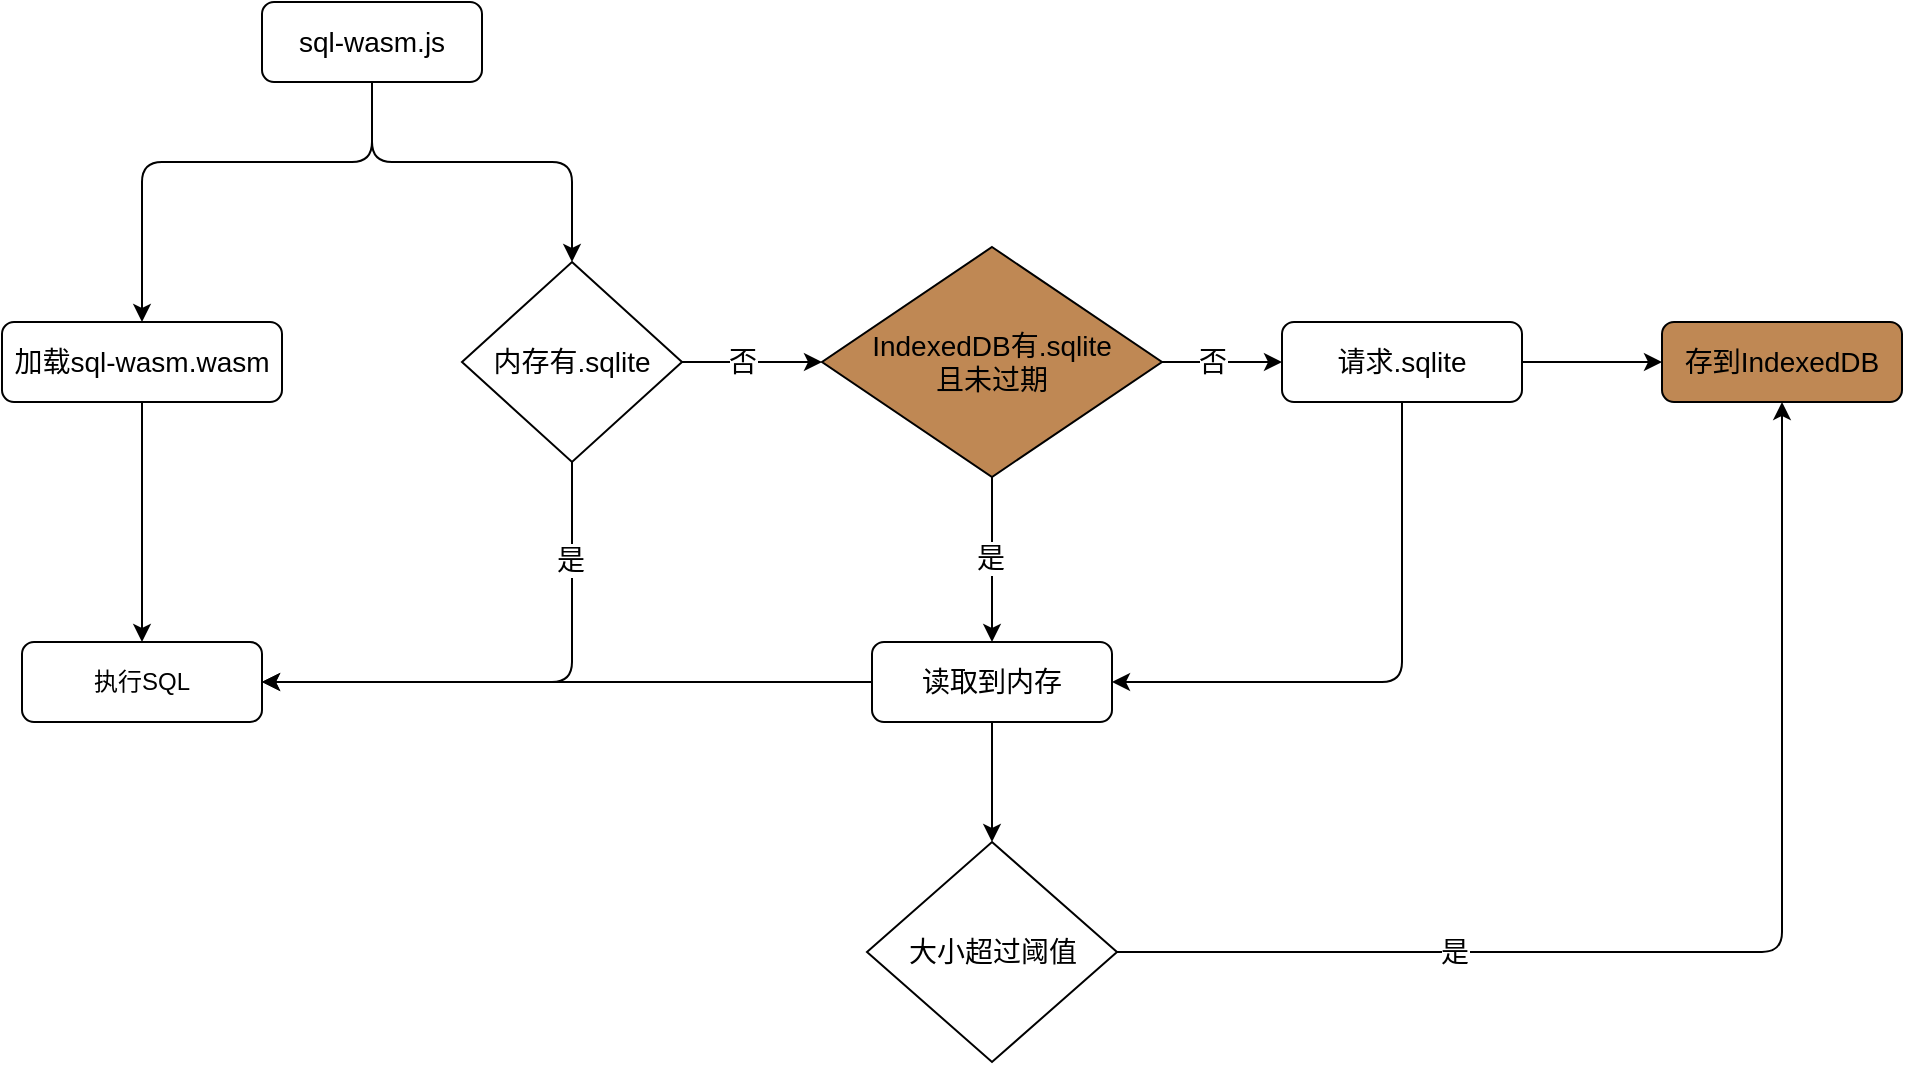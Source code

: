 <mxfile>
    <diagram id="7yobq9NgEQBDGfId5P3g" name="Page-1">
        <mxGraphModel dx="1345" dy="917" grid="1" gridSize="10" guides="1" tooltips="1" connect="1" arrows="1" fold="1" page="1" pageScale="1" pageWidth="1400" pageHeight="850" math="0" shadow="0">
            <root>
                <mxCell id="0"/>
                <mxCell id="1" parent="0"/>
                <mxCell id="10" style="edgeStyle=orthogonalEdgeStyle;rounded=1;orthogonalLoop=1;jettySize=auto;html=1;entryX=0.5;entryY=0;entryDx=0;entryDy=0;" parent="1" source="7" target="8" edge="1">
                    <mxGeometry relative="1" as="geometry">
                        <Array as="points">
                            <mxPoint x="325" y="120"/>
                            <mxPoint x="210" y="120"/>
                        </Array>
                    </mxGeometry>
                </mxCell>
                <mxCell id="11" style="edgeStyle=orthogonalEdgeStyle;rounded=1;orthogonalLoop=1;jettySize=auto;html=1;entryX=0.5;entryY=0;entryDx=0;entryDy=0;" parent="1" source="7" target="9" edge="1">
                    <mxGeometry relative="1" as="geometry">
                        <Array as="points">
                            <mxPoint x="325" y="120"/>
                            <mxPoint x="425" y="120"/>
                        </Array>
                    </mxGeometry>
                </mxCell>
                <mxCell id="7" value="&lt;font style=&quot;font-size: 14px&quot;&gt;sql-wasm.js&lt;/font&gt;" style="rounded=1;whiteSpace=wrap;html=1;" parent="1" vertex="1">
                    <mxGeometry x="270" y="40" width="110" height="40" as="geometry"/>
                </mxCell>
                <mxCell id="14" value="" style="edgeStyle=orthogonalEdgeStyle;rounded=1;orthogonalLoop=1;jettySize=auto;html=1;" parent="1" source="8" target="13" edge="1">
                    <mxGeometry relative="1" as="geometry"/>
                </mxCell>
                <mxCell id="8" value="&lt;font style=&quot;font-size: 14px&quot;&gt;加载sql-wasm.wasm&lt;/font&gt;" style="rounded=1;whiteSpace=wrap;html=1;" parent="1" vertex="1">
                    <mxGeometry x="140" y="200" width="140" height="40" as="geometry"/>
                </mxCell>
                <mxCell id="12" style="edgeStyle=orthogonalEdgeStyle;rounded=1;orthogonalLoop=1;jettySize=auto;html=1;entryX=1;entryY=0.5;entryDx=0;entryDy=0;" parent="1" source="9" target="13" edge="1">
                    <mxGeometry relative="1" as="geometry">
                        <mxPoint x="425" y="340" as="targetPoint"/>
                        <Array as="points">
                            <mxPoint x="425" y="380"/>
                        </Array>
                    </mxGeometry>
                </mxCell>
                <mxCell id="15" value="&lt;font style=&quot;font-size: 14px&quot;&gt;是&lt;/font&gt;" style="edgeLabel;html=1;align=center;verticalAlign=middle;resizable=0;points=[];rotation=0;" parent="12" vertex="1" connectable="0">
                    <mxGeometry x="0.029" relative="1" as="geometry">
                        <mxPoint x="25" y="-61" as="offset"/>
                    </mxGeometry>
                </mxCell>
                <mxCell id="17" value="" style="edgeStyle=orthogonalEdgeStyle;rounded=1;orthogonalLoop=1;jettySize=auto;html=1;fontSize=14;" parent="1" source="9" target="16" edge="1">
                    <mxGeometry relative="1" as="geometry"/>
                </mxCell>
                <mxCell id="21" value="否" style="edgeLabel;html=1;align=center;verticalAlign=middle;resizable=0;points=[];fontSize=14;" parent="17" vertex="1" connectable="0">
                    <mxGeometry x="-0.15" relative="1" as="geometry">
                        <mxPoint as="offset"/>
                    </mxGeometry>
                </mxCell>
                <mxCell id="9" value="&lt;font style=&quot;font-size: 14px&quot;&gt;内存有.sqlite&lt;/font&gt;" style="rhombus;whiteSpace=wrap;html=1;" parent="1" vertex="1">
                    <mxGeometry x="370" y="170" width="110" height="100" as="geometry"/>
                </mxCell>
                <mxCell id="13" value="执行SQL" style="whiteSpace=wrap;html=1;rounded=1;" parent="1" vertex="1">
                    <mxGeometry x="150" y="360" width="120" height="40" as="geometry"/>
                </mxCell>
                <mxCell id="20" value="" style="edgeStyle=orthogonalEdgeStyle;rounded=1;orthogonalLoop=1;jettySize=auto;html=1;fontSize=14;" parent="1" source="16" target="18" edge="1">
                    <mxGeometry relative="1" as="geometry"/>
                </mxCell>
                <mxCell id="22" value="是" style="edgeLabel;html=1;align=center;verticalAlign=middle;resizable=0;points=[];fontSize=14;" parent="20" vertex="1" connectable="0">
                    <mxGeometry x="0.4" y="1" relative="1" as="geometry">
                        <mxPoint x="-2" y="-17" as="offset"/>
                    </mxGeometry>
                </mxCell>
                <mxCell id="25" style="edgeStyle=orthogonalEdgeStyle;rounded=1;orthogonalLoop=1;jettySize=auto;html=1;entryX=0;entryY=0.5;entryDx=0;entryDy=0;fontSize=14;" parent="1" source="16" target="24" edge="1">
                    <mxGeometry relative="1" as="geometry"/>
                </mxCell>
                <mxCell id="26" value="否" style="edgeLabel;html=1;align=center;verticalAlign=middle;resizable=0;points=[];fontSize=14;" parent="25" vertex="1" connectable="0">
                    <mxGeometry x="-0.171" y="-3" relative="1" as="geometry">
                        <mxPoint y="-3" as="offset"/>
                    </mxGeometry>
                </mxCell>
                <mxCell id="16" value="&lt;font style=&quot;font-size: 14px&quot;&gt;IndexedDB有.sqlite&lt;br&gt;且未过期&lt;br&gt;&lt;/font&gt;" style="rhombus;whiteSpace=wrap;html=1;fillColor=#BF8854;" parent="1" vertex="1">
                    <mxGeometry x="550" y="162.5" width="170" height="115" as="geometry"/>
                </mxCell>
                <mxCell id="23" style="edgeStyle=orthogonalEdgeStyle;rounded=1;orthogonalLoop=1;jettySize=auto;html=1;entryX=1;entryY=0.5;entryDx=0;entryDy=0;fontSize=14;" parent="1" source="18" target="13" edge="1">
                    <mxGeometry relative="1" as="geometry"/>
                </mxCell>
                <mxCell id="31" style="edgeStyle=orthogonalEdgeStyle;rounded=1;orthogonalLoop=1;jettySize=auto;html=1;entryX=0.5;entryY=0;entryDx=0;entryDy=0;fontSize=14;" parent="1" source="18" target="30" edge="1">
                    <mxGeometry relative="1" as="geometry"/>
                </mxCell>
                <mxCell id="18" value="读取到内存" style="rounded=1;whiteSpace=wrap;html=1;fontSize=14;" parent="1" vertex="1">
                    <mxGeometry x="575" y="360" width="120" height="40" as="geometry"/>
                </mxCell>
                <mxCell id="27" style="edgeStyle=orthogonalEdgeStyle;rounded=1;orthogonalLoop=1;jettySize=auto;html=1;entryX=1;entryY=0.5;entryDx=0;entryDy=0;fontSize=14;" parent="1" source="24" target="18" edge="1">
                    <mxGeometry relative="1" as="geometry">
                        <Array as="points">
                            <mxPoint x="840" y="380"/>
                        </Array>
                    </mxGeometry>
                </mxCell>
                <mxCell id="29" value="" style="edgeStyle=orthogonalEdgeStyle;rounded=1;orthogonalLoop=1;jettySize=auto;html=1;fontSize=14;" parent="1" source="24" target="28" edge="1">
                    <mxGeometry relative="1" as="geometry"/>
                </mxCell>
                <mxCell id="24" value="请求.sqlite" style="rounded=1;whiteSpace=wrap;html=1;fontSize=14;" parent="1" vertex="1">
                    <mxGeometry x="780" y="200" width="120" height="40" as="geometry"/>
                </mxCell>
                <mxCell id="28" value="存到IndexedDB" style="rounded=1;whiteSpace=wrap;html=1;fontSize=14;fillColor=#BF8854;" parent="1" vertex="1">
                    <mxGeometry x="970" y="200" width="120" height="40" as="geometry"/>
                </mxCell>
                <mxCell id="32" value="" style="edgeStyle=orthogonalEdgeStyle;rounded=1;orthogonalLoop=1;jettySize=auto;html=1;entryX=0.5;entryY=1;entryDx=0;entryDy=0;fontSize=14;" parent="1" source="30" target="28" edge="1">
                    <mxGeometry x="-0.041" y="20" relative="1" as="geometry">
                        <mxPoint as="offset"/>
                    </mxGeometry>
                </mxCell>
                <mxCell id="33" value="是" style="edgeLabel;html=1;align=center;verticalAlign=middle;resizable=0;points=[];fontSize=14;" parent="32" vertex="1" connectable="0">
                    <mxGeometry x="-0.447" y="-1" relative="1" as="geometry">
                        <mxPoint y="-1" as="offset"/>
                    </mxGeometry>
                </mxCell>
                <mxCell id="30" value="大小超过阈值" style="rhombus;whiteSpace=wrap;html=1;fontSize=14;" parent="1" vertex="1">
                    <mxGeometry x="572.5" y="460" width="125" height="110" as="geometry"/>
                </mxCell>
            </root>
        </mxGraphModel>
    </diagram>
</mxfile>